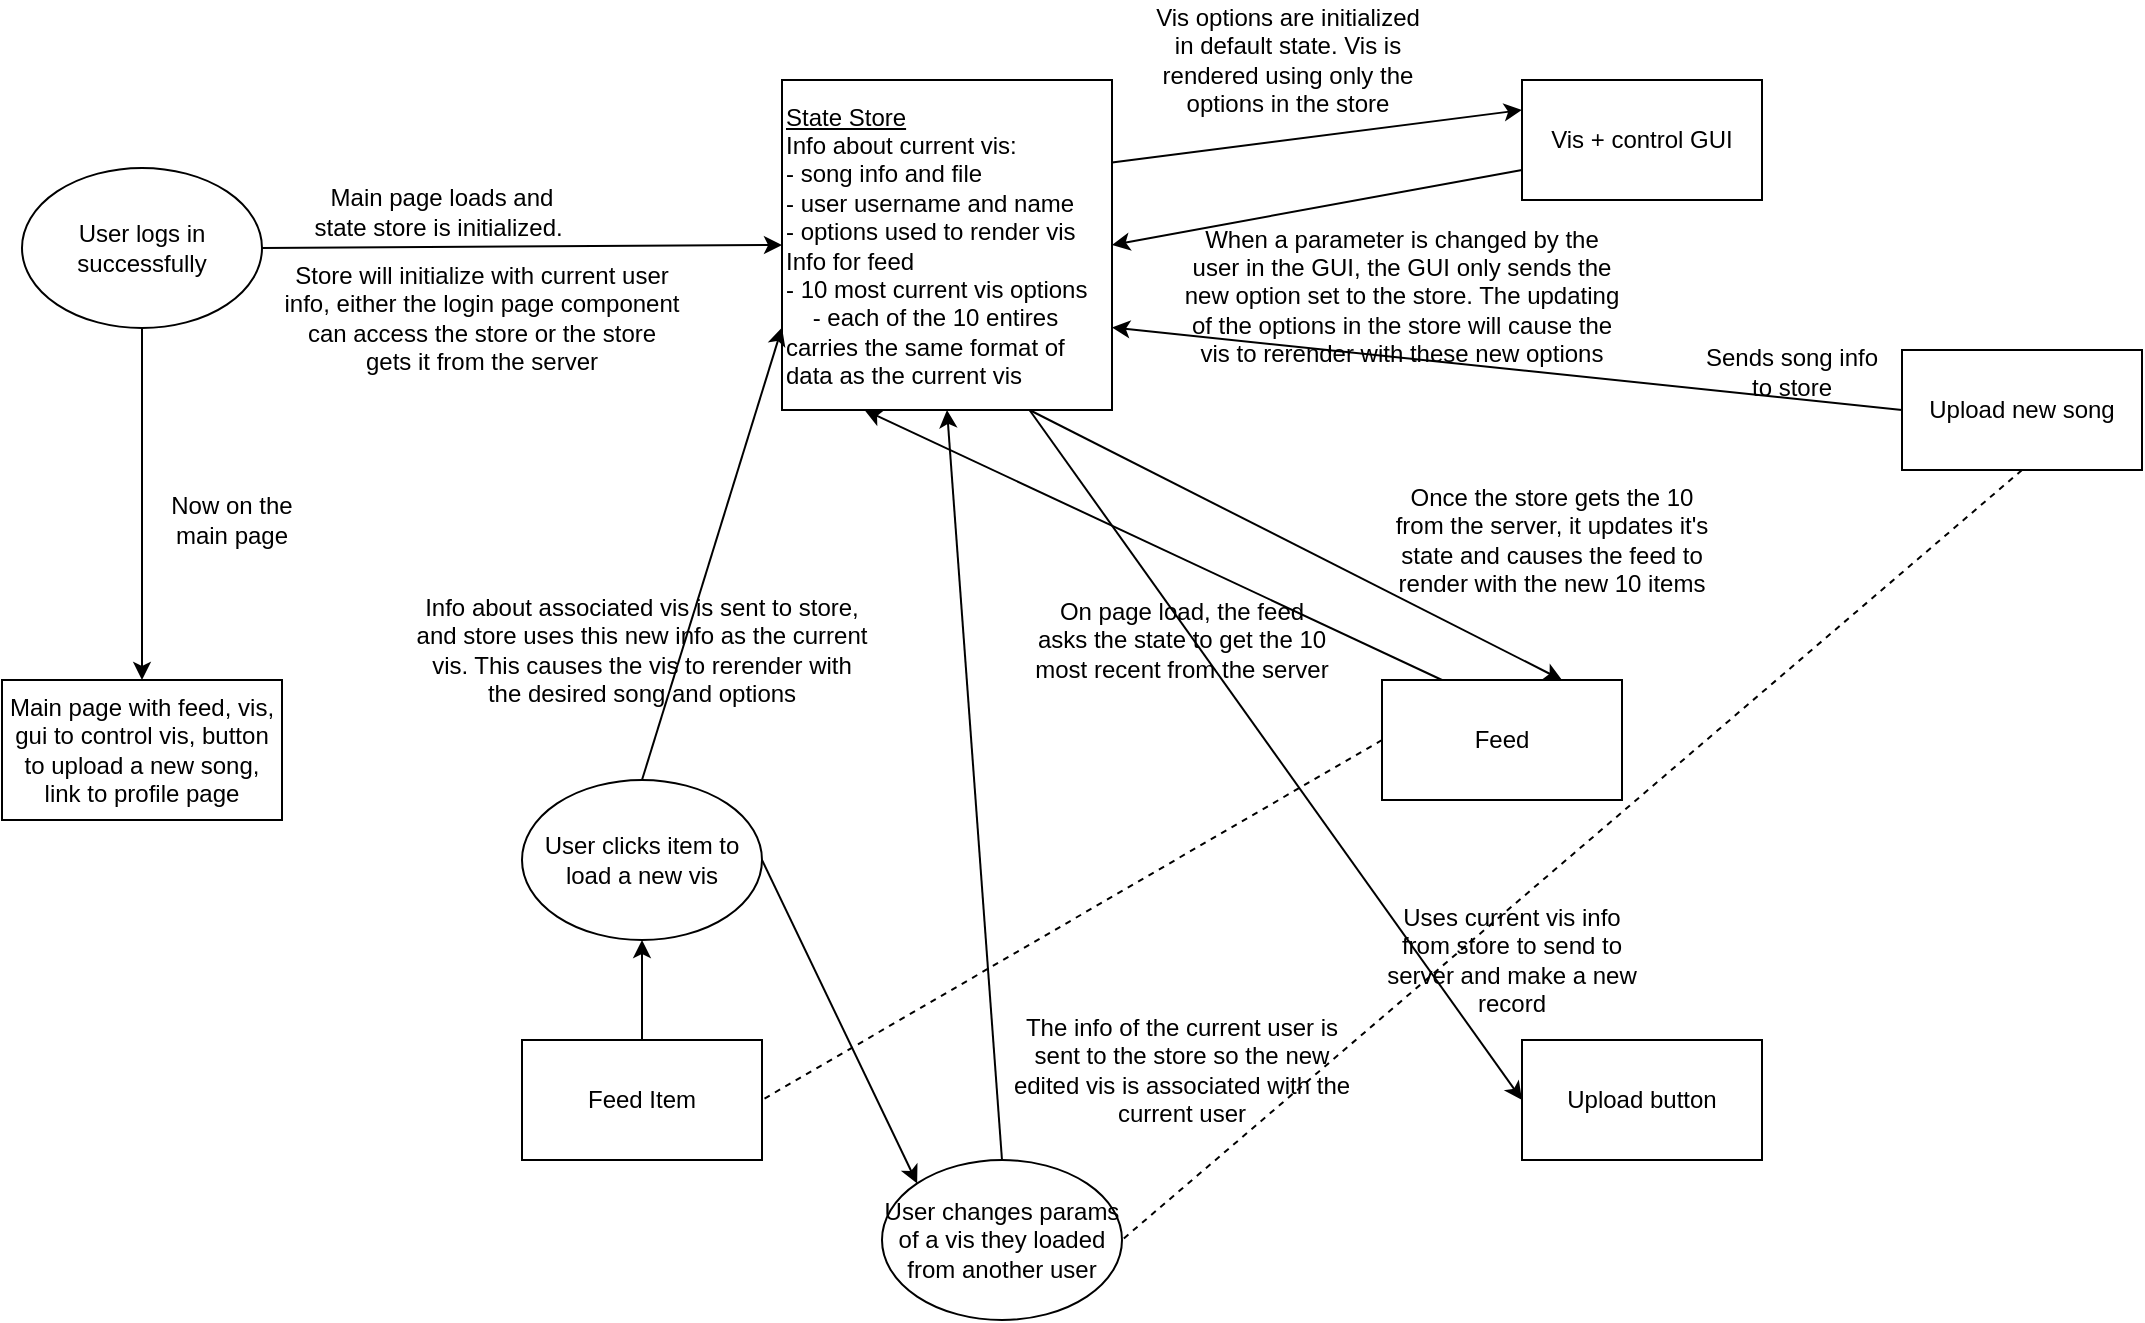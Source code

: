 <mxfile version="12.0.3" type="device" pages="1"><diagram id="Kkf-8-ir219rg0oVzpWw" name="Page-1"><mxGraphModel dx="1422" dy="783" grid="1" gridSize="10" guides="1" tooltips="1" connect="1" arrows="1" fold="1" page="1" pageScale="1" pageWidth="850" pageHeight="1100" math="0" shadow="0"><root><mxCell id="0"/><mxCell id="1" parent="0"/><mxCell id="4uWfdrTxwcboKjQDjyZD-1" value="User logs in successfully" style="ellipse;whiteSpace=wrap;html=1;" vertex="1" parent="1"><mxGeometry x="40" y="114" width="120" height="80" as="geometry"/></mxCell><mxCell id="4uWfdrTxwcboKjQDjyZD-3" value="" style="endArrow=classic;html=1;exitX=1;exitY=0.5;exitDx=0;exitDy=0;entryX=0;entryY=0.5;entryDx=0;entryDy=0;" edge="1" parent="1" source="4uWfdrTxwcboKjQDjyZD-1" target="4uWfdrTxwcboKjQDjyZD-4"><mxGeometry width="50" height="50" relative="1" as="geometry"><mxPoint x="40" y="264" as="sourcePoint"/><mxPoint x="350" y="154" as="targetPoint"/></mxGeometry></mxCell><mxCell id="4uWfdrTxwcboKjQDjyZD-4" value="&lt;u&gt;State Store&lt;br&gt;&lt;/u&gt;Info about current vis:&lt;br&gt;- song info and file&lt;br&gt;- user username and name&lt;br&gt;- options used to render vis&lt;br&gt;Info for feed&lt;br&gt;- 10 most current vis options&lt;br&gt;&amp;nbsp; &amp;nbsp; - each of the 10 entires carries the same format of data as the current vis" style="whiteSpace=wrap;html=1;aspect=fixed;align=left;" vertex="1" parent="1"><mxGeometry x="420" y="70" width="165" height="165" as="geometry"/></mxCell><mxCell id="4uWfdrTxwcboKjQDjyZD-5" value="Main page loads and state store is initialized.&amp;nbsp;" style="text;html=1;strokeColor=none;fillColor=none;align=center;verticalAlign=middle;whiteSpace=wrap;rounded=0;" vertex="1" parent="1"><mxGeometry x="180" y="118" width="140" height="36" as="geometry"/></mxCell><mxCell id="4uWfdrTxwcboKjQDjyZD-7" value="Store will initialize with current user info, either the login page component can access the store or the store gets it from the server" style="text;html=1;strokeColor=none;fillColor=none;align=center;verticalAlign=middle;whiteSpace=wrap;rounded=0;" vertex="1" parent="1"><mxGeometry x="170" y="154" width="200" height="70" as="geometry"/></mxCell><mxCell id="4uWfdrTxwcboKjQDjyZD-10" value="Now on the main page" style="text;html=1;strokeColor=none;fillColor=none;align=center;verticalAlign=middle;whiteSpace=wrap;rounded=0;" vertex="1" parent="1"><mxGeometry x="110" y="280" width="70" height="20" as="geometry"/></mxCell><mxCell id="4uWfdrTxwcboKjQDjyZD-11" value="Main page with feed, vis, gui to control vis, button to upload a new song, link to profile page" style="rounded=0;whiteSpace=wrap;html=1;" vertex="1" parent="1"><mxGeometry x="30" y="370" width="140" height="70" as="geometry"/></mxCell><mxCell id="4uWfdrTxwcboKjQDjyZD-12" value="Feed" style="rounded=0;whiteSpace=wrap;html=1;" vertex="1" parent="1"><mxGeometry x="720" y="370" width="120" height="60" as="geometry"/></mxCell><mxCell id="4uWfdrTxwcboKjQDjyZD-13" value="Vis + control GUI" style="rounded=0;whiteSpace=wrap;html=1;" vertex="1" parent="1"><mxGeometry x="790" y="70" width="120" height="60" as="geometry"/></mxCell><mxCell id="4uWfdrTxwcboKjQDjyZD-15" value="" style="endArrow=classic;html=1;exitX=0.5;exitY=1;exitDx=0;exitDy=0;" edge="1" parent="1" source="4uWfdrTxwcboKjQDjyZD-1" target="4uWfdrTxwcboKjQDjyZD-11"><mxGeometry width="50" height="50" relative="1" as="geometry"><mxPoint x="40" y="610" as="sourcePoint"/><mxPoint x="90" y="560" as="targetPoint"/></mxGeometry></mxCell><mxCell id="4uWfdrTxwcboKjQDjyZD-20" value="On page load, the feed asks the state to get the 10 most recent from the server" style="text;html=1;strokeColor=none;fillColor=none;align=center;verticalAlign=middle;whiteSpace=wrap;rounded=0;" vertex="1" parent="1"><mxGeometry x="545" y="325" width="150" height="50" as="geometry"/></mxCell><mxCell id="4uWfdrTxwcboKjQDjyZD-23" value="" style="endArrow=classic;html=1;exitX=0.25;exitY=0;exitDx=0;exitDy=0;entryX=0.25;entryY=1;entryDx=0;entryDy=0;" edge="1" parent="1" source="4uWfdrTxwcboKjQDjyZD-12" target="4uWfdrTxwcboKjQDjyZD-4"><mxGeometry width="50" height="50" relative="1" as="geometry"><mxPoint x="30" y="660" as="sourcePoint"/><mxPoint x="80" y="610" as="targetPoint"/></mxGeometry></mxCell><mxCell id="4uWfdrTxwcboKjQDjyZD-24" value="" style="endArrow=classic;html=1;exitX=0.75;exitY=1;exitDx=0;exitDy=0;entryX=0.75;entryY=0;entryDx=0;entryDy=0;" edge="1" parent="1" source="4uWfdrTxwcboKjQDjyZD-4" target="4uWfdrTxwcboKjQDjyZD-12"><mxGeometry width="50" height="50" relative="1" as="geometry"><mxPoint x="30" y="660" as="sourcePoint"/><mxPoint x="80" y="610" as="targetPoint"/></mxGeometry></mxCell><mxCell id="4uWfdrTxwcboKjQDjyZD-25" value="Once the store gets the 10 from the server, it updates it's state and causes the feed to render with the new 10 items" style="text;html=1;strokeColor=none;fillColor=none;align=center;verticalAlign=middle;whiteSpace=wrap;rounded=0;" vertex="1" parent="1"><mxGeometry x="720" y="265" width="170" height="70" as="geometry"/></mxCell><mxCell id="4uWfdrTxwcboKjQDjyZD-26" value="" style="endArrow=classic;html=1;exitX=1;exitY=0.25;exitDx=0;exitDy=0;entryX=0;entryY=0.25;entryDx=0;entryDy=0;" edge="1" parent="1" source="4uWfdrTxwcboKjQDjyZD-4" target="4uWfdrTxwcboKjQDjyZD-13"><mxGeometry width="50" height="50" relative="1" as="geometry"><mxPoint x="30" y="510" as="sourcePoint"/><mxPoint x="80" y="460" as="targetPoint"/></mxGeometry></mxCell><mxCell id="4uWfdrTxwcboKjQDjyZD-27" value="Vis options are initialized in default state. Vis is rendered using only the options in the store" style="text;html=1;strokeColor=none;fillColor=none;align=center;verticalAlign=middle;whiteSpace=wrap;rounded=0;" vertex="1" parent="1"><mxGeometry x="602.5" y="30" width="140" height="60" as="geometry"/></mxCell><mxCell id="4uWfdrTxwcboKjQDjyZD-28" value="" style="endArrow=classic;html=1;exitX=0;exitY=0.75;exitDx=0;exitDy=0;entryX=1;entryY=0.5;entryDx=0;entryDy=0;" edge="1" parent="1" source="4uWfdrTxwcboKjQDjyZD-13" target="4uWfdrTxwcboKjQDjyZD-4"><mxGeometry width="50" height="50" relative="1" as="geometry"><mxPoint x="30" y="510" as="sourcePoint"/><mxPoint x="80" y="460" as="targetPoint"/></mxGeometry></mxCell><mxCell id="4uWfdrTxwcboKjQDjyZD-29" value="When a parameter is changed by the user in the GUI, the GUI only sends the new option set to the store. The updating of the options in the store will cause the vis to rerender with these new options" style="text;html=1;strokeColor=none;fillColor=none;align=center;verticalAlign=middle;whiteSpace=wrap;rounded=0;" vertex="1" parent="1"><mxGeometry x="620" y="140" width="220" height="76" as="geometry"/></mxCell><mxCell id="4uWfdrTxwcboKjQDjyZD-31" value="Feed Item" style="rounded=0;whiteSpace=wrap;html=1;" vertex="1" parent="1"><mxGeometry x="290" y="550" width="120" height="60" as="geometry"/></mxCell><mxCell id="4uWfdrTxwcboKjQDjyZD-32" value="" style="endArrow=none;dashed=1;html=1;entryX=1;entryY=0.5;entryDx=0;entryDy=0;exitX=0;exitY=0.5;exitDx=0;exitDy=0;" edge="1" parent="1" source="4uWfdrTxwcboKjQDjyZD-12" target="4uWfdrTxwcboKjQDjyZD-31"><mxGeometry width="50" height="50" relative="1" as="geometry"><mxPoint x="30" y="580" as="sourcePoint"/><mxPoint x="80" y="530" as="targetPoint"/></mxGeometry></mxCell><mxCell id="4uWfdrTxwcboKjQDjyZD-33" value="User clicks item to load a new vis" style="ellipse;whiteSpace=wrap;html=1;" vertex="1" parent="1"><mxGeometry x="290" y="420" width="120" height="80" as="geometry"/></mxCell><mxCell id="4uWfdrTxwcboKjQDjyZD-34" value="" style="endArrow=classic;html=1;exitX=0.5;exitY=0;exitDx=0;exitDy=0;entryX=0.5;entryY=1;entryDx=0;entryDy=0;" edge="1" parent="1" source="4uWfdrTxwcboKjQDjyZD-31" target="4uWfdrTxwcboKjQDjyZD-33"><mxGeometry width="50" height="50" relative="1" as="geometry"><mxPoint x="30" y="680" as="sourcePoint"/><mxPoint x="80" y="630" as="targetPoint"/></mxGeometry></mxCell><mxCell id="4uWfdrTxwcboKjQDjyZD-35" value="" style="endArrow=classic;html=1;exitX=0.5;exitY=0;exitDx=0;exitDy=0;entryX=0;entryY=0.75;entryDx=0;entryDy=0;" edge="1" parent="1" source="4uWfdrTxwcboKjQDjyZD-33" target="4uWfdrTxwcboKjQDjyZD-4"><mxGeometry width="50" height="50" relative="1" as="geometry"><mxPoint x="30" y="680" as="sourcePoint"/><mxPoint x="80" y="630" as="targetPoint"/></mxGeometry></mxCell><mxCell id="4uWfdrTxwcboKjQDjyZD-36" value="Info about associated vis is sent to store, and store uses this new info as the current vis. This causes the vis to rerender with the desired song and options" style="text;html=1;strokeColor=none;fillColor=none;align=center;verticalAlign=middle;whiteSpace=wrap;rounded=0;" vertex="1" parent="1"><mxGeometry x="235" y="320" width="230" height="70" as="geometry"/></mxCell><mxCell id="4uWfdrTxwcboKjQDjyZD-38" value="User changes params of a vis they loaded from another user" style="ellipse;whiteSpace=wrap;html=1;" vertex="1" parent="1"><mxGeometry x="470" y="610" width="120" height="80" as="geometry"/></mxCell><mxCell id="4uWfdrTxwcboKjQDjyZD-39" value="" style="endArrow=classic;html=1;exitX=1;exitY=0.5;exitDx=0;exitDy=0;entryX=0;entryY=0;entryDx=0;entryDy=0;" edge="1" parent="1" source="4uWfdrTxwcboKjQDjyZD-33" target="4uWfdrTxwcboKjQDjyZD-38"><mxGeometry width="50" height="50" relative="1" as="geometry"><mxPoint x="30" y="680" as="sourcePoint"/><mxPoint x="80" y="630" as="targetPoint"/></mxGeometry></mxCell><mxCell id="4uWfdrTxwcboKjQDjyZD-40" value="" style="endArrow=classic;html=1;exitX=0.5;exitY=0;exitDx=0;exitDy=0;entryX=0.5;entryY=1;entryDx=0;entryDy=0;" edge="1" parent="1" source="4uWfdrTxwcboKjQDjyZD-38" target="4uWfdrTxwcboKjQDjyZD-4"><mxGeometry width="50" height="50" relative="1" as="geometry"><mxPoint x="30" y="760" as="sourcePoint"/><mxPoint x="80" y="710" as="targetPoint"/></mxGeometry></mxCell><mxCell id="4uWfdrTxwcboKjQDjyZD-41" value="The info of the current user is sent to the store so the new edited vis is associated with the current user" style="text;html=1;strokeColor=none;fillColor=none;align=center;verticalAlign=middle;whiteSpace=wrap;rounded=0;" vertex="1" parent="1"><mxGeometry x="530" y="530" width="180" height="70" as="geometry"/></mxCell><mxCell id="4uWfdrTxwcboKjQDjyZD-42" value="Upload button" style="rounded=0;whiteSpace=wrap;html=1;" vertex="1" parent="1"><mxGeometry x="790" y="550" width="120" height="60" as="geometry"/></mxCell><mxCell id="4uWfdrTxwcboKjQDjyZD-43" value="" style="endArrow=classic;html=1;exitX=0.75;exitY=1;exitDx=0;exitDy=0;entryX=0;entryY=0.5;entryDx=0;entryDy=0;" edge="1" parent="1" source="4uWfdrTxwcboKjQDjyZD-4" target="4uWfdrTxwcboKjQDjyZD-42"><mxGeometry width="50" height="50" relative="1" as="geometry"><mxPoint x="30" y="760" as="sourcePoint"/><mxPoint x="80" y="710" as="targetPoint"/></mxGeometry></mxCell><mxCell id="4uWfdrTxwcboKjQDjyZD-44" value="Uses current vis info from store to send to server and make a new record" style="text;html=1;strokeColor=none;fillColor=none;align=center;verticalAlign=middle;whiteSpace=wrap;rounded=0;" vertex="1" parent="1"><mxGeometry x="720" y="490" width="130" height="40" as="geometry"/></mxCell><mxCell id="4uWfdrTxwcboKjQDjyZD-45" value="Upload new song" style="rounded=0;whiteSpace=wrap;html=1;" vertex="1" parent="1"><mxGeometry x="980" y="205" width="120" height="60" as="geometry"/></mxCell><mxCell id="4uWfdrTxwcboKjQDjyZD-46" value="" style="endArrow=none;dashed=1;html=1;entryX=1;entryY=0.5;entryDx=0;entryDy=0;exitX=0.5;exitY=1;exitDx=0;exitDy=0;" edge="1" parent="1" source="4uWfdrTxwcboKjQDjyZD-45" target="4uWfdrTxwcboKjQDjyZD-38"><mxGeometry width="50" height="50" relative="1" as="geometry"><mxPoint x="30" y="760" as="sourcePoint"/><mxPoint x="80" y="710" as="targetPoint"/></mxGeometry></mxCell><mxCell id="4uWfdrTxwcboKjQDjyZD-47" value="" style="endArrow=classic;html=1;exitX=0;exitY=0.5;exitDx=0;exitDy=0;entryX=1;entryY=0.75;entryDx=0;entryDy=0;" edge="1" parent="1" source="4uWfdrTxwcboKjQDjyZD-45" target="4uWfdrTxwcboKjQDjyZD-4"><mxGeometry width="50" height="50" relative="1" as="geometry"><mxPoint x="760" y="280" as="sourcePoint"/><mxPoint x="810" y="230" as="targetPoint"/></mxGeometry></mxCell><mxCell id="4uWfdrTxwcboKjQDjyZD-48" value="Sends song info to store" style="text;html=1;strokeColor=none;fillColor=none;align=center;verticalAlign=middle;whiteSpace=wrap;rounded=0;" vertex="1" parent="1"><mxGeometry x="880" y="201" width="90" height="30" as="geometry"/></mxCell></root></mxGraphModel></diagram></mxfile>